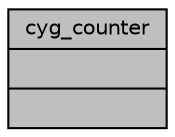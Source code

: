 digraph "cyg_counter"
{
  edge [fontname="Helvetica",fontsize="10",labelfontname="Helvetica",labelfontsize="10"];
  node [fontname="Helvetica",fontsize="10",shape=record];
  Node1 [label="{cyg_counter\n||}",height=0.2,width=0.4,color="black", fillcolor="grey75", style="filled" fontcolor="black"];
}
